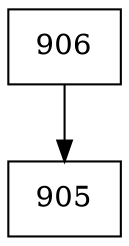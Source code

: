 digraph G {
  node [shape=record];
  node0 [label="{906}"];
  node0 -> node1;
  node1 [label="{905}"];
}
